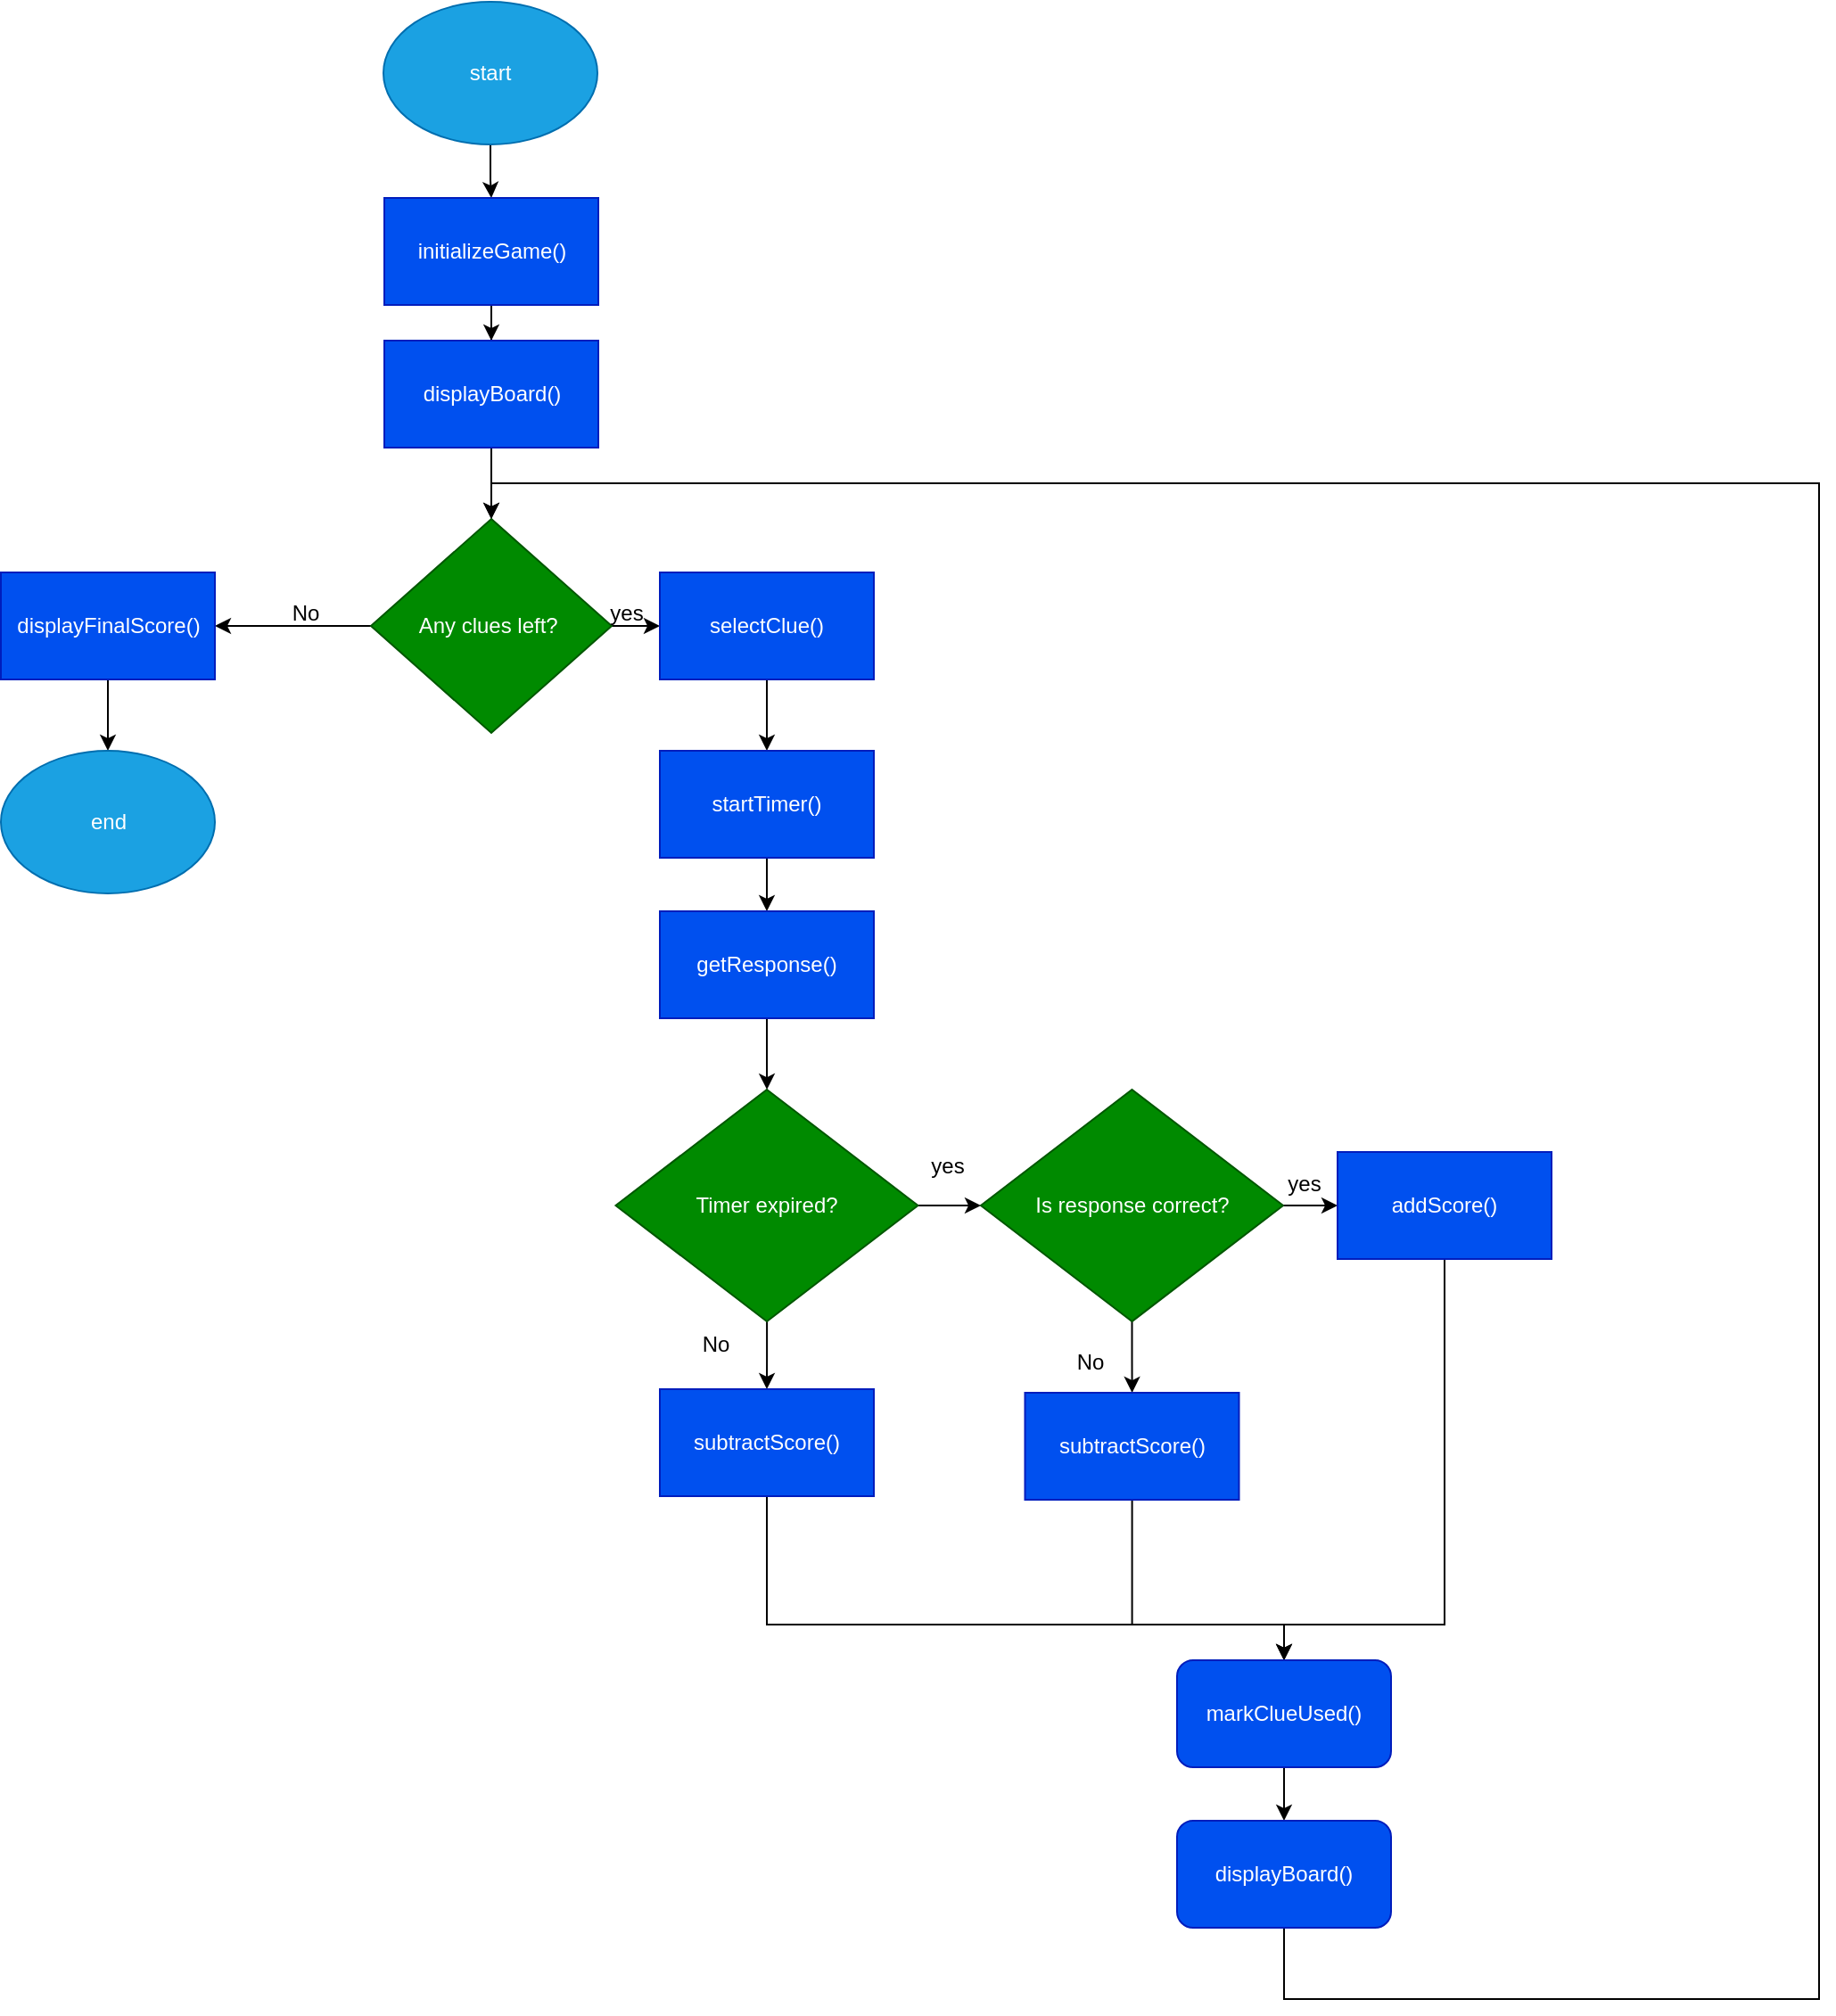 <mxfile version="28.2.5">
  <diagram name="Page-1" id="oHLOS2g9TYhcmnxhN3pq">
    <mxGraphModel dx="2377" dy="2430" grid="1" gridSize="10" guides="1" tooltips="1" connect="1" arrows="1" fold="1" page="1" pageScale="1" pageWidth="850" pageHeight="1100" math="0" shadow="0">
      <root>
        <mxCell id="0" />
        <mxCell id="1" parent="0" />
        <mxCell id="t7GsgIKTJYIRqormxAHN-4" value="" style="edgeStyle=orthogonalEdgeStyle;rounded=0;orthogonalLoop=1;jettySize=auto;html=1;" edge="1" parent="1" source="t7GsgIKTJYIRqormxAHN-1" target="t7GsgIKTJYIRqormxAHN-3">
          <mxGeometry relative="1" as="geometry" />
        </mxCell>
        <mxCell id="t7GsgIKTJYIRqormxAHN-1" value="start" style="ellipse;whiteSpace=wrap;html=1;fillColor=#1ba1e2;fontColor=#ffffff;strokeColor=#006EAF;" vertex="1" parent="1">
          <mxGeometry x="365" y="-50" width="120" height="80" as="geometry" />
        </mxCell>
        <mxCell id="t7GsgIKTJYIRqormxAHN-6" value="" style="edgeStyle=orthogonalEdgeStyle;rounded=0;orthogonalLoop=1;jettySize=auto;html=1;" edge="1" parent="1" source="t7GsgIKTJYIRqormxAHN-3" target="t7GsgIKTJYIRqormxAHN-5">
          <mxGeometry relative="1" as="geometry" />
        </mxCell>
        <mxCell id="t7GsgIKTJYIRqormxAHN-3" value="initializeGame()" style="whiteSpace=wrap;html=1;fillColor=#0050ef;strokeColor=#001DBC;fontColor=#ffffff;" vertex="1" parent="1">
          <mxGeometry x="365.5" y="60" width="120" height="60" as="geometry" />
        </mxCell>
        <mxCell id="t7GsgIKTJYIRqormxAHN-8" value="" style="edgeStyle=orthogonalEdgeStyle;rounded=0;orthogonalLoop=1;jettySize=auto;html=1;" edge="1" parent="1" source="t7GsgIKTJYIRqormxAHN-5" target="t7GsgIKTJYIRqormxAHN-7">
          <mxGeometry relative="1" as="geometry" />
        </mxCell>
        <mxCell id="t7GsgIKTJYIRqormxAHN-5" value="displayBoard()" style="whiteSpace=wrap;html=1;fillColor=#0050ef;strokeColor=#001DBC;fontColor=#ffffff;" vertex="1" parent="1">
          <mxGeometry x="365.5" y="140" width="120" height="60" as="geometry" />
        </mxCell>
        <mxCell id="t7GsgIKTJYIRqormxAHN-10" value="" style="edgeStyle=orthogonalEdgeStyle;rounded=0;orthogonalLoop=1;jettySize=auto;html=1;" edge="1" parent="1" source="t7GsgIKTJYIRqormxAHN-7" target="t7GsgIKTJYIRqormxAHN-9">
          <mxGeometry relative="1" as="geometry" />
        </mxCell>
        <mxCell id="t7GsgIKTJYIRqormxAHN-52" value="" style="edgeStyle=orthogonalEdgeStyle;rounded=0;orthogonalLoop=1;jettySize=auto;html=1;" edge="1" parent="1" source="t7GsgIKTJYIRqormxAHN-7" target="t7GsgIKTJYIRqormxAHN-51">
          <mxGeometry relative="1" as="geometry" />
        </mxCell>
        <mxCell id="t7GsgIKTJYIRqormxAHN-7" value="Any clues left?&amp;nbsp;" style="rhombus;whiteSpace=wrap;html=1;fillColor=#008a00;strokeColor=#005700;fontColor=#ffffff;" vertex="1" parent="1">
          <mxGeometry x="358" y="240" width="135" height="120" as="geometry" />
        </mxCell>
        <mxCell id="t7GsgIKTJYIRqormxAHN-12" value="" style="edgeStyle=orthogonalEdgeStyle;rounded=0;orthogonalLoop=1;jettySize=auto;html=1;" edge="1" parent="1" source="t7GsgIKTJYIRqormxAHN-9" target="t7GsgIKTJYIRqormxAHN-11">
          <mxGeometry relative="1" as="geometry" />
        </mxCell>
        <mxCell id="t7GsgIKTJYIRqormxAHN-9" value="selectClue()" style="whiteSpace=wrap;html=1;fillColor=#0050ef;strokeColor=#001DBC;fontColor=#ffffff;" vertex="1" parent="1">
          <mxGeometry x="520" y="270" width="120" height="60" as="geometry" />
        </mxCell>
        <mxCell id="t7GsgIKTJYIRqormxAHN-42" value="" style="edgeStyle=orthogonalEdgeStyle;rounded=0;orthogonalLoop=1;jettySize=auto;html=1;" edge="1" parent="1" source="t7GsgIKTJYIRqormxAHN-11" target="t7GsgIKTJYIRqormxAHN-41">
          <mxGeometry relative="1" as="geometry" />
        </mxCell>
        <mxCell id="t7GsgIKTJYIRqormxAHN-11" value="startTimer()" style="whiteSpace=wrap;html=1;fillColor=#0050ef;strokeColor=#001DBC;fontColor=#ffffff;" vertex="1" parent="1">
          <mxGeometry x="520" y="370" width="120" height="60" as="geometry" />
        </mxCell>
        <mxCell id="t7GsgIKTJYIRqormxAHN-18" value="" style="edgeStyle=orthogonalEdgeStyle;rounded=0;orthogonalLoop=1;jettySize=auto;html=1;" edge="1" parent="1" source="t7GsgIKTJYIRqormxAHN-13" target="t7GsgIKTJYIRqormxAHN-17">
          <mxGeometry relative="1" as="geometry" />
        </mxCell>
        <mxCell id="t7GsgIKTJYIRqormxAHN-27" value="" style="edgeStyle=orthogonalEdgeStyle;rounded=0;orthogonalLoop=1;jettySize=auto;html=1;" edge="1" parent="1" source="t7GsgIKTJYIRqormxAHN-13" target="t7GsgIKTJYIRqormxAHN-26">
          <mxGeometry relative="1" as="geometry" />
        </mxCell>
        <mxCell id="t7GsgIKTJYIRqormxAHN-13" value="Timer expired?" style="rhombus;whiteSpace=wrap;html=1;fillColor=#008a00;strokeColor=#005700;fontColor=#ffffff;" vertex="1" parent="1">
          <mxGeometry x="495.25" y="560" width="169.5" height="130" as="geometry" />
        </mxCell>
        <mxCell id="t7GsgIKTJYIRqormxAHN-20" value="" style="edgeStyle=orthogonalEdgeStyle;rounded=0;orthogonalLoop=1;jettySize=auto;html=1;" edge="1" parent="1" source="t7GsgIKTJYIRqormxAHN-17" target="t7GsgIKTJYIRqormxAHN-19">
          <mxGeometry relative="1" as="geometry" />
        </mxCell>
        <mxCell id="t7GsgIKTJYIRqormxAHN-22" value="" style="edgeStyle=orthogonalEdgeStyle;rounded=0;orthogonalLoop=1;jettySize=auto;html=1;" edge="1" parent="1" source="t7GsgIKTJYIRqormxAHN-17" target="t7GsgIKTJYIRqormxAHN-21">
          <mxGeometry relative="1" as="geometry" />
        </mxCell>
        <mxCell id="t7GsgIKTJYIRqormxAHN-17" value="Is response correct?" style="rhombus;whiteSpace=wrap;html=1;fillColor=#008a00;strokeColor=#005700;fontColor=#ffffff;" vertex="1" parent="1">
          <mxGeometry x="700" y="560" width="169.5" height="130" as="geometry" />
        </mxCell>
        <mxCell id="t7GsgIKTJYIRqormxAHN-49" style="edgeStyle=orthogonalEdgeStyle;rounded=0;orthogonalLoop=1;jettySize=auto;html=1;entryX=0.5;entryY=0;entryDx=0;entryDy=0;" edge="1" parent="1" source="t7GsgIKTJYIRqormxAHN-19" target="t7GsgIKTJYIRqormxAHN-45">
          <mxGeometry relative="1" as="geometry">
            <mxPoint x="960.0" y="850" as="targetPoint" />
            <Array as="points">
              <mxPoint x="960" y="860" />
              <mxPoint x="870" y="860" />
            </Array>
          </mxGeometry>
        </mxCell>
        <mxCell id="t7GsgIKTJYIRqormxAHN-19" value="addScore()" style="whiteSpace=wrap;html=1;fillColor=#0050ef;strokeColor=#001DBC;fontColor=#ffffff;" vertex="1" parent="1">
          <mxGeometry x="900" y="595" width="120" height="60" as="geometry" />
        </mxCell>
        <mxCell id="t7GsgIKTJYIRqormxAHN-50" style="edgeStyle=orthogonalEdgeStyle;rounded=0;orthogonalLoop=1;jettySize=auto;html=1;entryX=0.5;entryY=0;entryDx=0;entryDy=0;" edge="1" parent="1" source="t7GsgIKTJYIRqormxAHN-21" target="t7GsgIKTJYIRqormxAHN-45">
          <mxGeometry relative="1" as="geometry">
            <mxPoint x="784.75" y="850" as="targetPoint" />
            <Array as="points">
              <mxPoint x="785" y="860" />
              <mxPoint x="870" y="860" />
            </Array>
          </mxGeometry>
        </mxCell>
        <mxCell id="t7GsgIKTJYIRqormxAHN-21" value="subtractScore()" style="whiteSpace=wrap;html=1;fillColor=#0050ef;strokeColor=#001DBC;fontColor=#ffffff;" vertex="1" parent="1">
          <mxGeometry x="724.75" y="730" width="120" height="60" as="geometry" />
        </mxCell>
        <mxCell id="t7GsgIKTJYIRqormxAHN-23" value="yes" style="text;html=1;align=center;verticalAlign=middle;resizable=0;points=[];autosize=1;strokeColor=none;fillColor=none;" vertex="1" parent="1">
          <mxGeometry x="861" y="598" width="40" height="30" as="geometry" />
        </mxCell>
        <mxCell id="t7GsgIKTJYIRqormxAHN-24" value="No" style="text;html=1;align=center;verticalAlign=middle;resizable=0;points=[];autosize=1;strokeColor=none;fillColor=none;" vertex="1" parent="1">
          <mxGeometry x="741" y="698" width="40" height="30" as="geometry" />
        </mxCell>
        <mxCell id="t7GsgIKTJYIRqormxAHN-25" value="yes" style="text;html=1;align=center;verticalAlign=middle;resizable=0;points=[];autosize=1;strokeColor=none;fillColor=none;" vertex="1" parent="1">
          <mxGeometry x="661" y="588" width="40" height="30" as="geometry" />
        </mxCell>
        <mxCell id="t7GsgIKTJYIRqormxAHN-30" value="" style="edgeStyle=orthogonalEdgeStyle;rounded=0;orthogonalLoop=1;jettySize=auto;html=1;entryX=0.5;entryY=0;entryDx=0;entryDy=0;" edge="1" parent="1" source="t7GsgIKTJYIRqormxAHN-26" target="t7GsgIKTJYIRqormxAHN-45">
          <mxGeometry relative="1" as="geometry">
            <mxPoint x="870" y="870" as="targetPoint" />
            <Array as="points">
              <mxPoint x="580" y="860" />
              <mxPoint x="870" y="860" />
            </Array>
          </mxGeometry>
        </mxCell>
        <mxCell id="t7GsgIKTJYIRqormxAHN-26" value="subtractScore()" style="whiteSpace=wrap;html=1;fillColor=#0050ef;strokeColor=#001DBC;fontColor=#ffffff;" vertex="1" parent="1">
          <mxGeometry x="520" y="728" width="120" height="60" as="geometry" />
        </mxCell>
        <mxCell id="t7GsgIKTJYIRqormxAHN-28" value="No" style="text;html=1;align=center;verticalAlign=middle;resizable=0;points=[];autosize=1;strokeColor=none;fillColor=none;" vertex="1" parent="1">
          <mxGeometry x="531" y="688" width="40" height="30" as="geometry" />
        </mxCell>
        <mxCell id="t7GsgIKTJYIRqormxAHN-43" style="edgeStyle=orthogonalEdgeStyle;rounded=0;orthogonalLoop=1;jettySize=auto;html=1;" edge="1" parent="1" source="t7GsgIKTJYIRqormxAHN-41" target="t7GsgIKTJYIRqormxAHN-13">
          <mxGeometry relative="1" as="geometry" />
        </mxCell>
        <mxCell id="t7GsgIKTJYIRqormxAHN-41" value="getResponse()" style="whiteSpace=wrap;html=1;fillColor=#0050ef;strokeColor=#001DBC;fontColor=#ffffff;" vertex="1" parent="1">
          <mxGeometry x="520" y="460" width="120" height="60" as="geometry" />
        </mxCell>
        <mxCell id="t7GsgIKTJYIRqormxAHN-47" value="" style="edgeStyle=orthogonalEdgeStyle;rounded=0;orthogonalLoop=1;jettySize=auto;html=1;" edge="1" parent="1" source="t7GsgIKTJYIRqormxAHN-45" target="t7GsgIKTJYIRqormxAHN-46">
          <mxGeometry relative="1" as="geometry" />
        </mxCell>
        <mxCell id="t7GsgIKTJYIRqormxAHN-45" value="markClueUsed()" style="rounded=1;whiteSpace=wrap;html=1;fillColor=#0050ef;fontColor=#ffffff;strokeColor=#001DBC;" vertex="1" parent="1">
          <mxGeometry x="810" y="880" width="120" height="60" as="geometry" />
        </mxCell>
        <mxCell id="t7GsgIKTJYIRqormxAHN-55" style="edgeStyle=orthogonalEdgeStyle;rounded=0;orthogonalLoop=1;jettySize=auto;html=1;entryX=0.5;entryY=0;entryDx=0;entryDy=0;exitX=0.5;exitY=1;exitDx=0;exitDy=0;" edge="1" parent="1" source="t7GsgIKTJYIRqormxAHN-46" target="t7GsgIKTJYIRqormxAHN-7">
          <mxGeometry relative="1" as="geometry">
            <mxPoint x="990" y="1000" as="sourcePoint" />
            <Array as="points">
              <mxPoint x="870" y="1070" />
              <mxPoint x="1170" y="1070" />
              <mxPoint x="1170" y="220" />
              <mxPoint x="426" y="220" />
            </Array>
          </mxGeometry>
        </mxCell>
        <mxCell id="t7GsgIKTJYIRqormxAHN-46" value="displayBoard()" style="whiteSpace=wrap;html=1;fillColor=#0050ef;strokeColor=#001DBC;fontColor=#ffffff;rounded=1;" vertex="1" parent="1">
          <mxGeometry x="810" y="970" width="120" height="60" as="geometry" />
        </mxCell>
        <mxCell id="t7GsgIKTJYIRqormxAHN-54" style="edgeStyle=orthogonalEdgeStyle;rounded=0;orthogonalLoop=1;jettySize=auto;html=1;entryX=0.5;entryY=0;entryDx=0;entryDy=0;" edge="1" parent="1" source="t7GsgIKTJYIRqormxAHN-51" target="t7GsgIKTJYIRqormxAHN-53">
          <mxGeometry relative="1" as="geometry" />
        </mxCell>
        <mxCell id="t7GsgIKTJYIRqormxAHN-51" value="displayFinalScore()" style="whiteSpace=wrap;html=1;fillColor=#0050ef;strokeColor=#001DBC;fontColor=#ffffff;" vertex="1" parent="1">
          <mxGeometry x="150.5" y="270" width="120" height="60" as="geometry" />
        </mxCell>
        <mxCell id="t7GsgIKTJYIRqormxAHN-53" value="&lt;div&gt;end&lt;/div&gt;" style="ellipse;whiteSpace=wrap;html=1;fillColor=#1ba1e2;fontColor=#ffffff;strokeColor=#006EAF;" vertex="1" parent="1">
          <mxGeometry x="150.5" y="370" width="120" height="80" as="geometry" />
        </mxCell>
        <mxCell id="t7GsgIKTJYIRqormxAHN-58" value="yes" style="text;html=1;align=center;verticalAlign=middle;resizable=0;points=[];autosize=1;strokeColor=none;fillColor=none;" vertex="1" parent="1">
          <mxGeometry x="481" y="278" width="40" height="30" as="geometry" />
        </mxCell>
        <mxCell id="t7GsgIKTJYIRqormxAHN-59" value="No" style="text;html=1;align=center;verticalAlign=middle;resizable=0;points=[];autosize=1;strokeColor=none;fillColor=none;" vertex="1" parent="1">
          <mxGeometry x="301" y="278" width="40" height="30" as="geometry" />
        </mxCell>
      </root>
    </mxGraphModel>
  </diagram>
</mxfile>
